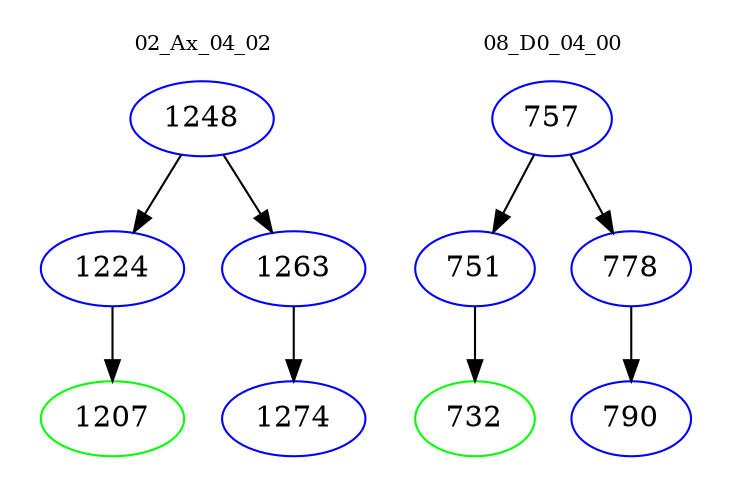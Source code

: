 digraph{
subgraph cluster_0 {
color = white
label = "02_Ax_04_02";
fontsize=10;
T0_1248 [label="1248", color="blue"]
T0_1248 -> T0_1224 [color="black"]
T0_1224 [label="1224", color="blue"]
T0_1224 -> T0_1207 [color="black"]
T0_1207 [label="1207", color="green"]
T0_1248 -> T0_1263 [color="black"]
T0_1263 [label="1263", color="blue"]
T0_1263 -> T0_1274 [color="black"]
T0_1274 [label="1274", color="blue"]
}
subgraph cluster_1 {
color = white
label = "08_D0_04_00";
fontsize=10;
T1_757 [label="757", color="blue"]
T1_757 -> T1_751 [color="black"]
T1_751 [label="751", color="blue"]
T1_751 -> T1_732 [color="black"]
T1_732 [label="732", color="green"]
T1_757 -> T1_778 [color="black"]
T1_778 [label="778", color="blue"]
T1_778 -> T1_790 [color="black"]
T1_790 [label="790", color="blue"]
}
}
